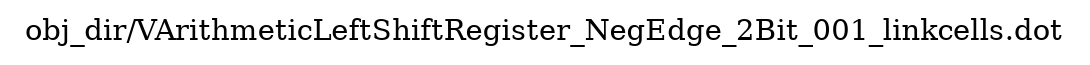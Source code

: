 digraph v3graph {
	graph	[label="obj_dir/VArithmeticLeftShiftRegister_NegEdge_2Bit_001_linkcells.dot",
		 labelloc=t, labeljust=l,
		 //size="7.5,10",
		 rankdir=TB];
}
